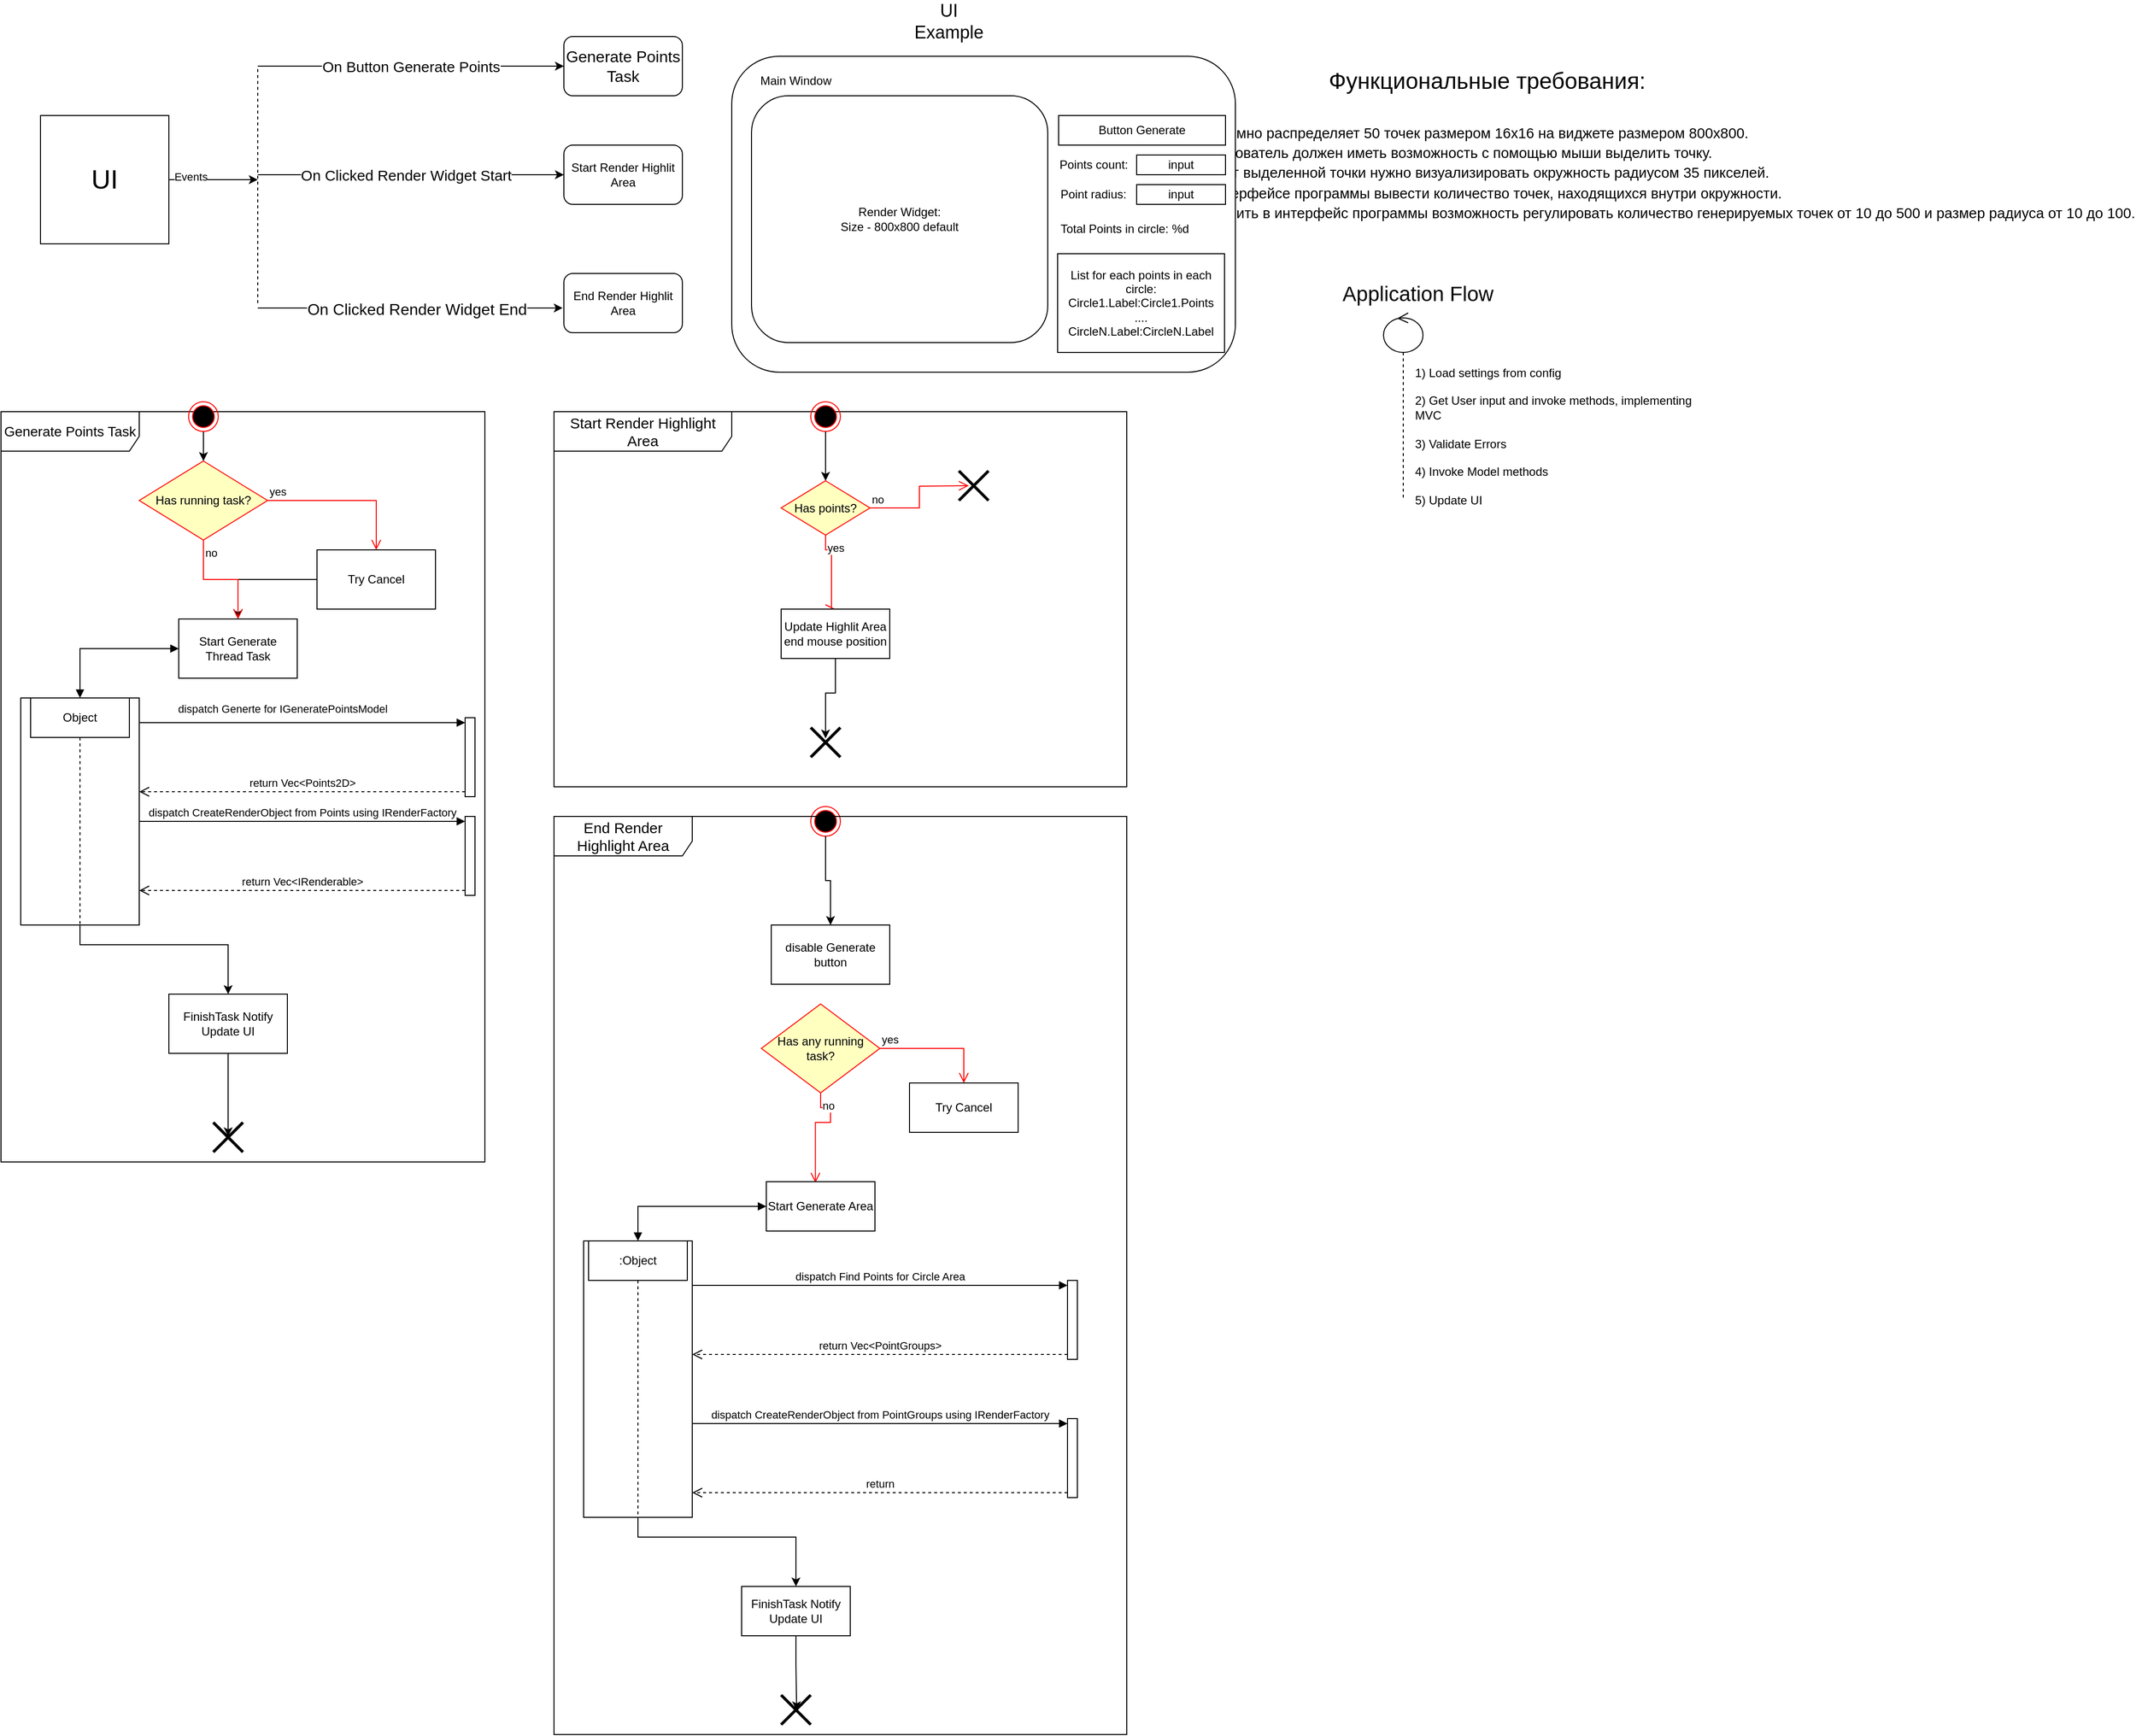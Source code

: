 <mxfile version="26.2.2">
  <diagram name="Страница — 1" id="SVgKzfAzc47woYF4sVIR">
    <mxGraphModel dx="1285" dy="971" grid="1" gridSize="10" guides="1" tooltips="1" connect="1" arrows="1" fold="1" page="1" pageScale="1" pageWidth="827" pageHeight="1169" math="0" shadow="0">
      <root>
        <mxCell id="0" />
        <mxCell id="1" parent="0" />
        <mxCell id="uWFS6NgJ9AG8Ibt9EDaT-5" style="edgeStyle=orthogonalEdgeStyle;rounded=0;orthogonalLoop=1;jettySize=auto;html=1;" parent="1" source="uWFS6NgJ9AG8Ibt9EDaT-1" edge="1">
          <mxGeometry relative="1" as="geometry">
            <mxPoint x="280" y="195" as="targetPoint" />
          </mxGeometry>
        </mxCell>
        <mxCell id="uWFS6NgJ9AG8Ibt9EDaT-86" value="Events" style="edgeLabel;html=1;align=center;verticalAlign=middle;resizable=0;points=[];" parent="uWFS6NgJ9AG8Ibt9EDaT-5" vertex="1" connectable="0">
          <mxGeometry x="-0.527" y="3" relative="1" as="geometry">
            <mxPoint as="offset" />
          </mxGeometry>
        </mxCell>
        <mxCell id="uWFS6NgJ9AG8Ibt9EDaT-1" value="&lt;font style=&quot;font-size: 27px;&quot;&gt;UI&lt;/font&gt;" style="whiteSpace=wrap;html=1;aspect=fixed;" parent="1" vertex="1">
          <mxGeometry x="60" y="130" width="130" height="130" as="geometry" />
        </mxCell>
        <mxCell id="uWFS6NgJ9AG8Ibt9EDaT-4" value="" style="endArrow=none;dashed=1;html=1;rounded=0;" parent="1" edge="1">
          <mxGeometry width="50" height="50" relative="1" as="geometry">
            <mxPoint x="280" y="320" as="sourcePoint" />
            <mxPoint x="280" y="80" as="targetPoint" />
            <Array as="points">
              <mxPoint x="280" y="200" />
              <mxPoint x="280" y="140" />
            </Array>
          </mxGeometry>
        </mxCell>
        <mxCell id="uWFS6NgJ9AG8Ibt9EDaT-51" value="" style="group" parent="1" vertex="1" connectable="0">
          <mxGeometry x="20" y="420" width="490" height="770" as="geometry" />
        </mxCell>
        <mxCell id="uWFS6NgJ9AG8Ibt9EDaT-8" value="&lt;font style=&quot;font-size: 14px;&quot;&gt;Generate Points Task&lt;/font&gt;" style="shape=umlFrame;whiteSpace=wrap;html=1;pointerEvents=0;width=140;height=40;" parent="uWFS6NgJ9AG8Ibt9EDaT-51" vertex="1">
          <mxGeometry y="10" width="490" height="760" as="geometry" />
        </mxCell>
        <mxCell id="uWFS6NgJ9AG8Ibt9EDaT-19" style="edgeStyle=orthogonalEdgeStyle;rounded=0;orthogonalLoop=1;jettySize=auto;html=1;entryX=0.5;entryY=0;entryDx=0;entryDy=0;" parent="uWFS6NgJ9AG8Ibt9EDaT-51" source="uWFS6NgJ9AG8Ibt9EDaT-15" target="uWFS6NgJ9AG8Ibt9EDaT-17" edge="1">
          <mxGeometry relative="1" as="geometry" />
        </mxCell>
        <mxCell id="uWFS6NgJ9AG8Ibt9EDaT-15" value="Try Cancel" style="rounded=0;whiteSpace=wrap;html=1;" parent="uWFS6NgJ9AG8Ibt9EDaT-51" vertex="1">
          <mxGeometry x="320" y="150" width="120" height="60" as="geometry" />
        </mxCell>
        <mxCell id="uWFS6NgJ9AG8Ibt9EDaT-17" value="Start Generate Thread Task" style="rounded=0;whiteSpace=wrap;html=1;" parent="uWFS6NgJ9AG8Ibt9EDaT-51" vertex="1">
          <mxGeometry x="180" y="220" width="120" height="60" as="geometry" />
        </mxCell>
        <mxCell id="uWFS6NgJ9AG8Ibt9EDaT-47" style="edgeStyle=orthogonalEdgeStyle;rounded=0;orthogonalLoop=1;jettySize=auto;html=1;entryX=0.5;entryY=0;entryDx=0;entryDy=0;" parent="uWFS6NgJ9AG8Ibt9EDaT-51" source="uWFS6NgJ9AG8Ibt9EDaT-20" target="uWFS6NgJ9AG8Ibt9EDaT-46" edge="1">
          <mxGeometry relative="1" as="geometry">
            <Array as="points">
              <mxPoint x="80" y="550" />
              <mxPoint x="230" y="550" />
            </Array>
          </mxGeometry>
        </mxCell>
        <mxCell id="uWFS6NgJ9AG8Ibt9EDaT-20" value="" style="rounded=0;whiteSpace=wrap;html=1;" parent="uWFS6NgJ9AG8Ibt9EDaT-51" vertex="1">
          <mxGeometry x="20" y="300" width="120" height="230" as="geometry" />
        </mxCell>
        <mxCell id="uWFS6NgJ9AG8Ibt9EDaT-21" value="" style="endArrow=block;startArrow=block;endFill=1;startFill=1;html=1;rounded=0;entryX=0;entryY=0.5;entryDx=0;entryDy=0;exitX=0.5;exitY=0;exitDx=0;exitDy=0;" parent="uWFS6NgJ9AG8Ibt9EDaT-51" source="uWFS6NgJ9AG8Ibt9EDaT-20" target="uWFS6NgJ9AG8Ibt9EDaT-17" edge="1">
          <mxGeometry width="160" relative="1" as="geometry">
            <mxPoint x="70" y="490" as="sourcePoint" />
            <mxPoint x="230" y="490" as="targetPoint" />
            <Array as="points">
              <mxPoint x="80" y="250" />
            </Array>
          </mxGeometry>
        </mxCell>
        <mxCell id="uWFS6NgJ9AG8Ibt9EDaT-22" value="" style="html=1;points=[[0,0,0,0,5],[0,1,0,0,-5],[1,0,0,0,5],[1,1,0,0,-5]];perimeter=orthogonalPerimeter;outlineConnect=0;targetShapes=umlLifeline;portConstraint=eastwest;newEdgeStyle={&quot;curved&quot;:0,&quot;rounded&quot;:0};" parent="uWFS6NgJ9AG8Ibt9EDaT-51" vertex="1">
          <mxGeometry x="470" y="320" width="10" height="80" as="geometry" />
        </mxCell>
        <mxCell id="uWFS6NgJ9AG8Ibt9EDaT-23" value="dispatch Generte for IGeneratePointsModel" style="html=1;verticalAlign=bottom;endArrow=block;curved=0;rounded=0;entryX=0;entryY=0;entryDx=0;entryDy=5;" parent="uWFS6NgJ9AG8Ibt9EDaT-51" target="uWFS6NgJ9AG8Ibt9EDaT-22" edge="1">
          <mxGeometry x="-0.125" y="5" relative="1" as="geometry">
            <mxPoint x="140" y="325" as="sourcePoint" />
            <mxPoint as="offset" />
          </mxGeometry>
        </mxCell>
        <mxCell id="uWFS6NgJ9AG8Ibt9EDaT-24" value="return Vec&amp;lt;Points2D&amp;gt;" style="html=1;verticalAlign=bottom;endArrow=open;dashed=1;endSize=8;curved=0;rounded=0;exitX=0;exitY=1;exitDx=0;exitDy=-5;" parent="uWFS6NgJ9AG8Ibt9EDaT-51" source="uWFS6NgJ9AG8Ibt9EDaT-22" edge="1">
          <mxGeometry relative="1" as="geometry">
            <mxPoint x="140" y="395" as="targetPoint" />
          </mxGeometry>
        </mxCell>
        <mxCell id="uWFS6NgJ9AG8Ibt9EDaT-36" value="" style="shape=umlDestroy;whiteSpace=wrap;html=1;strokeWidth=3;targetShapes=umlLifeline;" parent="uWFS6NgJ9AG8Ibt9EDaT-51" vertex="1">
          <mxGeometry x="215" y="730" width="30" height="30" as="geometry" />
        </mxCell>
        <mxCell id="uWFS6NgJ9AG8Ibt9EDaT-37" value="Has running task?" style="rhombus;whiteSpace=wrap;html=1;fontColor=#000000;fillColor=#ffffc0;strokeColor=#ff0000;" parent="uWFS6NgJ9AG8Ibt9EDaT-51" vertex="1">
          <mxGeometry x="140" y="60" width="130" height="80" as="geometry" />
        </mxCell>
        <mxCell id="uWFS6NgJ9AG8Ibt9EDaT-38" value="yes" style="edgeStyle=orthogonalEdgeStyle;html=1;align=left;verticalAlign=bottom;endArrow=open;endSize=8;strokeColor=#ff0000;rounded=0;entryX=0.5;entryY=0;entryDx=0;entryDy=0;" parent="uWFS6NgJ9AG8Ibt9EDaT-51" source="uWFS6NgJ9AG8Ibt9EDaT-37" target="uWFS6NgJ9AG8Ibt9EDaT-15" edge="1">
          <mxGeometry x="-1" relative="1" as="geometry">
            <mxPoint x="320" y="180" as="targetPoint" />
          </mxGeometry>
        </mxCell>
        <mxCell id="uWFS6NgJ9AG8Ibt9EDaT-39" value="no" style="edgeStyle=orthogonalEdgeStyle;html=1;align=left;verticalAlign=top;endArrow=open;endSize=8;strokeColor=#ff0000;rounded=0;entryX=0.5;entryY=0;entryDx=0;entryDy=0;" parent="uWFS6NgJ9AG8Ibt9EDaT-51" source="uWFS6NgJ9AG8Ibt9EDaT-37" target="uWFS6NgJ9AG8Ibt9EDaT-17" edge="1">
          <mxGeometry x="-1" relative="1" as="geometry">
            <mxPoint x="180" y="260" as="targetPoint" />
          </mxGeometry>
        </mxCell>
        <mxCell id="uWFS6NgJ9AG8Ibt9EDaT-41" value="Object" style="shape=umlLifeline;perimeter=lifelinePerimeter;whiteSpace=wrap;html=1;container=1;dropTarget=0;collapsible=0;recursiveResize=0;outlineConnect=0;portConstraint=eastwest;newEdgeStyle={&quot;curved&quot;:0,&quot;rounded&quot;:0};" parent="uWFS6NgJ9AG8Ibt9EDaT-51" vertex="1">
          <mxGeometry x="30" y="300" width="100" height="230" as="geometry" />
        </mxCell>
        <mxCell id="uWFS6NgJ9AG8Ibt9EDaT-42" value="" style="html=1;points=[[0,0,0,0,5],[0,1,0,0,-5],[1,0,0,0,5],[1,1,0,0,-5]];perimeter=orthogonalPerimeter;outlineConnect=0;targetShapes=umlLifeline;portConstraint=eastwest;newEdgeStyle={&quot;curved&quot;:0,&quot;rounded&quot;:0};" parent="uWFS6NgJ9AG8Ibt9EDaT-51" vertex="1">
          <mxGeometry x="470" y="420" width="10" height="80" as="geometry" />
        </mxCell>
        <mxCell id="uWFS6NgJ9AG8Ibt9EDaT-43" value="dispatch CreateRenderObject from Points using IRenderFactory" style="html=1;verticalAlign=bottom;endArrow=block;curved=0;rounded=0;entryX=0;entryY=0;entryDx=0;entryDy=5;" parent="uWFS6NgJ9AG8Ibt9EDaT-51" target="uWFS6NgJ9AG8Ibt9EDaT-42" edge="1">
          <mxGeometry relative="1" as="geometry">
            <mxPoint x="140" y="425" as="sourcePoint" />
          </mxGeometry>
        </mxCell>
        <mxCell id="uWFS6NgJ9AG8Ibt9EDaT-44" value="return Vec&amp;lt;IRenderable&amp;gt;" style="html=1;verticalAlign=bottom;endArrow=open;dashed=1;endSize=8;curved=0;rounded=0;exitX=0;exitY=1;exitDx=0;exitDy=-5;" parent="uWFS6NgJ9AG8Ibt9EDaT-51" source="uWFS6NgJ9AG8Ibt9EDaT-42" edge="1">
          <mxGeometry relative="1" as="geometry">
            <mxPoint x="140" y="495" as="targetPoint" />
          </mxGeometry>
        </mxCell>
        <mxCell id="uWFS6NgJ9AG8Ibt9EDaT-46" value="FinishTask Notify Update UI" style="rounded=0;whiteSpace=wrap;html=1;" parent="uWFS6NgJ9AG8Ibt9EDaT-51" vertex="1">
          <mxGeometry x="170" y="600" width="120" height="60" as="geometry" />
        </mxCell>
        <mxCell id="uWFS6NgJ9AG8Ibt9EDaT-48" style="edgeStyle=orthogonalEdgeStyle;rounded=0;orthogonalLoop=1;jettySize=auto;html=1;entryX=0.5;entryY=0.467;entryDx=0;entryDy=0;entryPerimeter=0;" parent="uWFS6NgJ9AG8Ibt9EDaT-51" source="uWFS6NgJ9AG8Ibt9EDaT-46" target="uWFS6NgJ9AG8Ibt9EDaT-36" edge="1">
          <mxGeometry relative="1" as="geometry" />
        </mxCell>
        <mxCell id="uWFS6NgJ9AG8Ibt9EDaT-50" style="edgeStyle=orthogonalEdgeStyle;rounded=0;orthogonalLoop=1;jettySize=auto;html=1;entryX=0.5;entryY=0;entryDx=0;entryDy=0;" parent="uWFS6NgJ9AG8Ibt9EDaT-51" source="uWFS6NgJ9AG8Ibt9EDaT-49" target="uWFS6NgJ9AG8Ibt9EDaT-37" edge="1">
          <mxGeometry relative="1" as="geometry" />
        </mxCell>
        <mxCell id="uWFS6NgJ9AG8Ibt9EDaT-49" value="" style="ellipse;html=1;shape=endState;fillColor=#000000;strokeColor=#ff0000;" parent="uWFS6NgJ9AG8Ibt9EDaT-51" vertex="1">
          <mxGeometry x="190" width="30" height="30" as="geometry" />
        </mxCell>
        <mxCell id="uWFS6NgJ9AG8Ibt9EDaT-64" value="" style="group" parent="1" vertex="1" connectable="0">
          <mxGeometry x="1360" y="80" width="650" height="215" as="geometry" />
        </mxCell>
        <mxCell id="uWFS6NgJ9AG8Ibt9EDaT-56" value="&lt;font style=&quot;font-size: 23px;&quot;&gt;Функциональные требования:&lt;/font&gt;" style="text;html=1;align=center;verticalAlign=middle;whiteSpace=wrap;rounded=0;" parent="uWFS6NgJ9AG8Ibt9EDaT-64" vertex="1">
          <mxGeometry width="330" height="30" as="geometry" />
        </mxCell>
        <mxCell id="uWFS6NgJ9AG8Ibt9EDaT-62" value="&lt;ul style=&quot;color: rgb(26, 26, 26); font-family: &amp;quot;YS Text&amp;quot;, Arial, sans-serif; font-size: 14px; text-align: start; background-color: rgb(255, 255, 255); margin-bottom: 0px; margin-top: 0px;&quot;&gt;&lt;li style=&quot;background-color: transparent; color: rgb(0, 0, 0); font-family: arial, sans-serif; font-size: 11pt; font-variant-numeric: normal; font-variant-east-asian: normal; font-variant-alternates: normal; font-variant-position: normal; font-variant-emoji: normal; list-style-type: disc; vertical-align: baseline; white-space: pre;&quot; dir=&quot;ltr&quot;&gt;&lt;p style=&quot;line-height: 1.38; margin-bottom: 0pt; margin-top: 0pt;&quot; dir=&quot;ltr&quot;&gt;&lt;span style=&quot;background-color: transparent; font-size: 11pt; font-variant-numeric: normal; font-variant-east-asian: normal; font-variant-alternates: normal; font-variant-position: normal; font-variant-emoji: normal; vertical-align: baseline; text-wrap-mode: wrap;&quot;&gt;Рандомно распределяет 50 точек размером 16х16 на виджете размером 800х800.&lt;/span&gt;&lt;/p&gt;&lt;/li&gt;&lt;li style=&quot;background-color: transparent; color: rgb(0, 0, 0); font-family: arial, sans-serif; font-size: 11pt; font-variant-numeric: normal; font-variant-east-asian: normal; font-variant-alternates: normal; font-variant-position: normal; font-variant-emoji: normal; list-style-type: disc; vertical-align: baseline; white-space: pre;&quot; dir=&quot;ltr&quot;&gt;&lt;p style=&quot;line-height: 1.38; margin-bottom: 0pt; margin-top: 0pt;&quot; dir=&quot;ltr&quot;&gt;&lt;span style=&quot;background-color: transparent; font-size: 11pt; font-variant-numeric: normal; font-variant-east-asian: normal; font-variant-alternates: normal; font-variant-position: normal; font-variant-emoji: normal; vertical-align: baseline; text-wrap-mode: wrap;&quot;&gt;Пользователь должен иметь возможность с помощью мыши выделить точку.&lt;/span&gt;&lt;/p&gt;&lt;/li&gt;&lt;li style=&quot;background-color: transparent; color: rgb(0, 0, 0); font-family: arial, sans-serif; font-size: 11pt; font-variant-numeric: normal; font-variant-east-asian: normal; font-variant-alternates: normal; font-variant-position: normal; font-variant-emoji: normal; list-style-type: disc; vertical-align: baseline; white-space: pre;&quot; dir=&quot;ltr&quot;&gt;&lt;p style=&quot;line-height: 1.38; margin-bottom: 0pt; margin-top: 0pt;&quot; dir=&quot;ltr&quot;&gt;&lt;span style=&quot;background-color: transparent; font-size: 11pt; font-variant-numeric: normal; font-variant-east-asian: normal; font-variant-alternates: normal; font-variant-position: normal; font-variant-emoji: normal; vertical-align: baseline; text-wrap-mode: wrap;&quot;&gt;Вокруг выделенной точки нужно визуализировать окружность радиусом 35 пикселей.&lt;/span&gt;&lt;/p&gt;&lt;/li&gt;&lt;li style=&quot;background-color: transparent; color: rgb(0, 0, 0); font-family: arial, sans-serif; font-size: 11pt; font-variant-numeric: normal; font-variant-east-asian: normal; font-variant-alternates: normal; font-variant-position: normal; font-variant-emoji: normal; list-style-type: disc; vertical-align: baseline; white-space: pre;&quot; dir=&quot;ltr&quot;&gt;&lt;p style=&quot;line-height: 1.38; margin-bottom: 0pt; margin-top: 0pt;&quot; dir=&quot;ltr&quot;&gt;&lt;span style=&quot;background-color: transparent; font-size: 11pt; font-variant-numeric: normal; font-variant-east-asian: normal; font-variant-alternates: normal; font-variant-position: normal; font-variant-emoji: normal; vertical-align: baseline; text-wrap-mode: wrap;&quot;&gt;В интерфейсе программы вывести количество точек, находящихся внутри окружности.&lt;/span&gt;&lt;/p&gt;&lt;/li&gt;&lt;li style=&quot;background-color: transparent; color: rgb(0, 0, 0); font-family: arial, sans-serif; font-size: 11pt; font-variant-numeric: normal; font-variant-east-asian: normal; font-variant-alternates: normal; font-variant-position: normal; font-variant-emoji: normal; list-style-type: disc; vertical-align: baseline; white-space: pre;&quot; dir=&quot;ltr&quot;&gt;&lt;p style=&quot;line-height: 1.38; margin-bottom: 0pt; margin-top: 0pt;&quot; dir=&quot;ltr&quot;&gt;&lt;span style=&quot;background-color: transparent; font-size: 11pt; font-variant-numeric: normal; font-variant-east-asian: normal; font-variant-alternates: normal; font-variant-position: normal; font-variant-emoji: normal; vertical-align: baseline; text-wrap-mode: wrap;&quot;&gt;Добавить в интерфейс программы возможность регулировать количество генерируемых точек от 10 до 500 и размер радиуса от 10 до 100.&lt;/span&gt;&lt;/p&gt;&lt;/li&gt;&lt;/ul&gt;" style="text;html=1;align=center;verticalAlign=middle;whiteSpace=wrap;rounded=0;" parent="uWFS6NgJ9AG8Ibt9EDaT-64" vertex="1">
          <mxGeometry width="650" height="215" as="geometry" />
        </mxCell>
        <mxCell id="uWFS6NgJ9AG8Ibt9EDaT-65" value="" style="group" parent="1" vertex="1" connectable="0">
          <mxGeometry x="760" y="20" width="510" height="370" as="geometry" />
        </mxCell>
        <mxCell id="uWFS6NgJ9AG8Ibt9EDaT-53" value="&lt;font style=&quot;font-size: 18px;&quot;&gt;UI Example&lt;/font&gt;" style="text;html=1;align=center;verticalAlign=middle;whiteSpace=wrap;rounded=0;" parent="uWFS6NgJ9AG8Ibt9EDaT-65" vertex="1">
          <mxGeometry x="190" width="60" height="30" as="geometry" />
        </mxCell>
        <mxCell id="fk3tUwRMxfBhT-qjf-Wo-42" value="" style="group" vertex="1" connectable="0" parent="uWFS6NgJ9AG8Ibt9EDaT-65">
          <mxGeometry y="50" width="511" height="320" as="geometry" />
        </mxCell>
        <mxCell id="uWFS6NgJ9AG8Ibt9EDaT-52" value="" style="rounded=1;whiteSpace=wrap;html=1;" parent="fk3tUwRMxfBhT-qjf-Wo-42" vertex="1">
          <mxGeometry width="510" height="320" as="geometry" />
        </mxCell>
        <mxCell id="uWFS6NgJ9AG8Ibt9EDaT-54" value="Main Window" style="text;html=1;align=center;verticalAlign=middle;whiteSpace=wrap;rounded=0;" parent="fk3tUwRMxfBhT-qjf-Wo-42" vertex="1">
          <mxGeometry x="10" y="10" width="110" height="30" as="geometry" />
        </mxCell>
        <mxCell id="uWFS6NgJ9AG8Ibt9EDaT-55" value="Render Widget:&lt;br&gt;Size - 800x800 default" style="rounded=1;whiteSpace=wrap;html=1;" parent="fk3tUwRMxfBhT-qjf-Wo-42" vertex="1">
          <mxGeometry x="20" y="40" width="300" height="250" as="geometry" />
        </mxCell>
        <mxCell id="uWFS6NgJ9AG8Ibt9EDaT-57" value="Button Generate" style="rounded=0;whiteSpace=wrap;html=1;" parent="fk3tUwRMxfBhT-qjf-Wo-42" vertex="1">
          <mxGeometry x="331" y="60" width="169" height="30" as="geometry" />
        </mxCell>
        <mxCell id="uWFS6NgJ9AG8Ibt9EDaT-58" value="Points count:" style="text;html=1;align=left;verticalAlign=middle;whiteSpace=wrap;rounded=0;" parent="fk3tUwRMxfBhT-qjf-Wo-42" vertex="1">
          <mxGeometry x="330" y="95" width="80" height="30" as="geometry" />
        </mxCell>
        <mxCell id="uWFS6NgJ9AG8Ibt9EDaT-59" value="input" style="rounded=0;whiteSpace=wrap;html=1;" parent="fk3tUwRMxfBhT-qjf-Wo-42" vertex="1">
          <mxGeometry x="410" y="100" width="90" height="20" as="geometry" />
        </mxCell>
        <mxCell id="uWFS6NgJ9AG8Ibt9EDaT-60" value="Total Points in circle: %d" style="text;html=1;align=left;verticalAlign=middle;whiteSpace=wrap;rounded=0;" parent="fk3tUwRMxfBhT-qjf-Wo-42" vertex="1">
          <mxGeometry x="331" y="160" width="180" height="30" as="geometry" />
        </mxCell>
        <mxCell id="uWFS6NgJ9AG8Ibt9EDaT-61" value="List for each points in each circle:&lt;br&gt;Circle1.Label:Circle1.Points&lt;br&gt;....&lt;br&gt;CircleN.Label:CircleN.Label" style="rounded=0;whiteSpace=wrap;html=1;" parent="fk3tUwRMxfBhT-qjf-Wo-42" vertex="1">
          <mxGeometry x="330" y="200" width="169" height="100" as="geometry" />
        </mxCell>
        <mxCell id="fk3tUwRMxfBhT-qjf-Wo-40" value="Point radius:" style="text;html=1;align=left;verticalAlign=middle;whiteSpace=wrap;rounded=0;" vertex="1" parent="fk3tUwRMxfBhT-qjf-Wo-42">
          <mxGeometry x="331" y="125" width="80" height="30" as="geometry" />
        </mxCell>
        <mxCell id="fk3tUwRMxfBhT-qjf-Wo-41" value="input" style="rounded=0;whiteSpace=wrap;html=1;" vertex="1" parent="fk3tUwRMxfBhT-qjf-Wo-42">
          <mxGeometry x="410" y="130" width="90" height="20" as="geometry" />
        </mxCell>
        <mxCell id="uWFS6NgJ9AG8Ibt9EDaT-73" value="" style="group" parent="1" vertex="1" connectable="0">
          <mxGeometry x="1360" y="295" width="400" height="235" as="geometry" />
        </mxCell>
        <mxCell id="uWFS6NgJ9AG8Ibt9EDaT-67" value="&lt;font style=&quot;font-size: 21px;&quot;&gt;Application Flow&lt;/font&gt;" style="text;html=1;align=center;verticalAlign=middle;whiteSpace=wrap;rounded=0;" parent="uWFS6NgJ9AG8Ibt9EDaT-73" vertex="1">
          <mxGeometry width="190" height="30" as="geometry" />
        </mxCell>
        <mxCell id="uWFS6NgJ9AG8Ibt9EDaT-68" value="1) Load settings from config&lt;br&gt;&lt;br&gt;&lt;span style=&quot;text-wrap-mode: nowrap;&quot;&gt;2) Get User input and invoke methods, implementing MVC&lt;br&gt;&lt;br&gt;&lt;/span&gt;&lt;span style=&quot;text-wrap-mode: nowrap;&quot;&gt;3) Validate Errors&lt;br&gt;&lt;br&gt;&lt;/span&gt;&lt;span style=&quot;text-wrap-mode: nowrap;&quot;&gt;4) Invoke Model methods&lt;br&gt;&lt;br&gt;5) Update UI&lt;br&gt;&lt;/span&gt;&lt;span style=&quot;text-wrap-mode: nowrap;&quot;&gt;&lt;/span&gt;&lt;span style=&quot;text-wrap-mode: nowrap;&quot;&gt;&lt;/span&gt;" style="text;html=1;align=left;verticalAlign=middle;whiteSpace=wrap;rounded=0;" parent="uWFS6NgJ9AG8Ibt9EDaT-73" vertex="1">
          <mxGeometry x="90" y="85" width="310" height="150" as="geometry" />
        </mxCell>
        <mxCell id="uWFS6NgJ9AG8Ibt9EDaT-69" value="" style="shape=umlLifeline;perimeter=lifelinePerimeter;whiteSpace=wrap;html=1;container=1;dropTarget=0;collapsible=0;recursiveResize=0;outlineConnect=0;portConstraint=eastwest;newEdgeStyle={&quot;curved&quot;:0,&quot;rounded&quot;:0};participant=umlControl;" parent="uWFS6NgJ9AG8Ibt9EDaT-73" vertex="1">
          <mxGeometry x="60" y="35" width="40" height="190" as="geometry" />
        </mxCell>
        <mxCell id="uWFS6NgJ9AG8Ibt9EDaT-83" value="" style="group" parent="1" vertex="1" connectable="0">
          <mxGeometry x="280" y="290" width="430" height="60" as="geometry" />
        </mxCell>
        <mxCell id="uWFS6NgJ9AG8Ibt9EDaT-80" value="End Render Highlit Area" style="rounded=1;whiteSpace=wrap;html=1;" parent="uWFS6NgJ9AG8Ibt9EDaT-83" vertex="1">
          <mxGeometry x="310" width="120" height="60" as="geometry" />
        </mxCell>
        <mxCell id="uWFS6NgJ9AG8Ibt9EDaT-81" value="" style="endArrow=classic;html=1;rounded=0;entryX=-0.01;entryY=0.583;entryDx=0;entryDy=0;entryPerimeter=0;" parent="uWFS6NgJ9AG8Ibt9EDaT-83" target="uWFS6NgJ9AG8Ibt9EDaT-80" edge="1">
          <mxGeometry width="50" height="50" relative="1" as="geometry">
            <mxPoint y="35" as="sourcePoint" />
            <mxPoint x="50" y="-15" as="targetPoint" />
          </mxGeometry>
        </mxCell>
        <mxCell id="uWFS6NgJ9AG8Ibt9EDaT-82" value="&lt;font style=&quot;font-size: 16px;&quot;&gt;On Clicked Render Widget End&lt;/font&gt;" style="edgeLabel;html=1;align=center;verticalAlign=middle;resizable=0;points=[];" parent="uWFS6NgJ9AG8Ibt9EDaT-81" vertex="1" connectable="0">
          <mxGeometry x="-0.344" y="-1" relative="1" as="geometry">
            <mxPoint x="59" as="offset" />
          </mxGeometry>
        </mxCell>
        <mxCell id="uWFS6NgJ9AG8Ibt9EDaT-84" value="" style="group" parent="1" vertex="1" connectable="0">
          <mxGeometry x="280" y="160" width="430" height="60" as="geometry" />
        </mxCell>
        <mxCell id="uWFS6NgJ9AG8Ibt9EDaT-75" value="Start Render Highlit Area" style="rounded=1;whiteSpace=wrap;html=1;" parent="uWFS6NgJ9AG8Ibt9EDaT-84" vertex="1">
          <mxGeometry x="310" width="120" height="60" as="geometry" />
        </mxCell>
        <mxCell id="uWFS6NgJ9AG8Ibt9EDaT-78" value="" style="endArrow=classic;html=1;rounded=0;entryX=0;entryY=0.5;entryDx=0;entryDy=0;" parent="uWFS6NgJ9AG8Ibt9EDaT-84" target="uWFS6NgJ9AG8Ibt9EDaT-75" edge="1">
          <mxGeometry width="50" height="50" relative="1" as="geometry">
            <mxPoint y="30" as="sourcePoint" />
            <mxPoint x="50" y="-40" as="targetPoint" />
          </mxGeometry>
        </mxCell>
        <mxCell id="uWFS6NgJ9AG8Ibt9EDaT-79" value="&lt;font style=&quot;font-size: 15px;&quot;&gt;On Clicked Render Widget Start&lt;/font&gt;" style="edgeLabel;html=1;align=center;verticalAlign=middle;resizable=0;points=[];" parent="uWFS6NgJ9AG8Ibt9EDaT-78" vertex="1" connectable="0">
          <mxGeometry x="-0.284" y="2" relative="1" as="geometry">
            <mxPoint x="39" y="2" as="offset" />
          </mxGeometry>
        </mxCell>
        <mxCell id="uWFS6NgJ9AG8Ibt9EDaT-85" value="" style="group" parent="1" vertex="1" connectable="0">
          <mxGeometry x="280" y="50" width="430" height="60" as="geometry" />
        </mxCell>
        <mxCell id="uWFS6NgJ9AG8Ibt9EDaT-6" value="" style="endArrow=classic;html=1;rounded=0;entryX=0;entryY=0.5;entryDx=0;entryDy=0;" parent="uWFS6NgJ9AG8Ibt9EDaT-85" target="uWFS6NgJ9AG8Ibt9EDaT-7" edge="1">
          <mxGeometry width="50" height="50" relative="1" as="geometry">
            <mxPoint y="30" as="sourcePoint" />
            <mxPoint x="120" y="30" as="targetPoint" />
          </mxGeometry>
        </mxCell>
        <mxCell id="uWFS6NgJ9AG8Ibt9EDaT-14" value="&lt;font style=&quot;font-size: 15px;&quot;&gt;On Button Generate Points&lt;/font&gt;" style="edgeLabel;html=1;align=center;verticalAlign=middle;resizable=0;points=[];" parent="uWFS6NgJ9AG8Ibt9EDaT-6" vertex="1" connectable="0">
          <mxGeometry x="-0.1" y="2" relative="1" as="geometry">
            <mxPoint x="15" y="2" as="offset" />
          </mxGeometry>
        </mxCell>
        <mxCell id="uWFS6NgJ9AG8Ibt9EDaT-7" value="&lt;font style=&quot;font-size: 16px;&quot;&gt;Generate Points Task&lt;/font&gt;" style="rounded=1;whiteSpace=wrap;html=1;" parent="uWFS6NgJ9AG8Ibt9EDaT-85" vertex="1">
          <mxGeometry x="310" width="120" height="60" as="geometry" />
        </mxCell>
        <mxCell id="fk3tUwRMxfBhT-qjf-Wo-12" value="" style="ellipse;html=1;shape=endState;fillColor=#000000;strokeColor=#ff0000;" vertex="1" parent="1">
          <mxGeometry x="840" y="830" width="30" height="30" as="geometry" />
        </mxCell>
        <mxCell id="fk3tUwRMxfBhT-qjf-Wo-13" value="" style="group" vertex="1" connectable="0" parent="1">
          <mxGeometry x="580" y="420" width="580" height="390" as="geometry" />
        </mxCell>
        <mxCell id="fk3tUwRMxfBhT-qjf-Wo-1" value="&lt;font style=&quot;font-size: 15px;&quot;&gt;Start Render Highlight Area&lt;/font&gt;" style="shape=umlFrame;whiteSpace=wrap;html=1;pointerEvents=0;width=180;height=40;" vertex="1" parent="fk3tUwRMxfBhT-qjf-Wo-13">
          <mxGeometry y="10" width="580" height="380" as="geometry" />
        </mxCell>
        <mxCell id="fk3tUwRMxfBhT-qjf-Wo-6" style="edgeStyle=orthogonalEdgeStyle;rounded=0;orthogonalLoop=1;jettySize=auto;html=1;" edge="1" parent="fk3tUwRMxfBhT-qjf-Wo-13" source="fk3tUwRMxfBhT-qjf-Wo-2" target="fk3tUwRMxfBhT-qjf-Wo-3">
          <mxGeometry relative="1" as="geometry" />
        </mxCell>
        <mxCell id="fk3tUwRMxfBhT-qjf-Wo-2" value="" style="ellipse;html=1;shape=endState;fillColor=#000000;strokeColor=#ff0000;" vertex="1" parent="fk3tUwRMxfBhT-qjf-Wo-13">
          <mxGeometry x="260" width="30" height="30" as="geometry" />
        </mxCell>
        <mxCell id="fk3tUwRMxfBhT-qjf-Wo-3" value="Has points?" style="rhombus;whiteSpace=wrap;html=1;fontColor=#000000;fillColor=#ffffc0;strokeColor=#ff0000;" vertex="1" parent="fk3tUwRMxfBhT-qjf-Wo-13">
          <mxGeometry x="230" y="80" width="90" height="55" as="geometry" />
        </mxCell>
        <mxCell id="fk3tUwRMxfBhT-qjf-Wo-4" value="no" style="edgeStyle=orthogonalEdgeStyle;html=1;align=left;verticalAlign=bottom;endArrow=open;endSize=8;strokeColor=#ff0000;rounded=0;" edge="1" source="fk3tUwRMxfBhT-qjf-Wo-3" parent="fk3tUwRMxfBhT-qjf-Wo-13">
          <mxGeometry x="-1" relative="1" as="geometry">
            <mxPoint x="420" y="85" as="targetPoint" />
          </mxGeometry>
        </mxCell>
        <mxCell id="fk3tUwRMxfBhT-qjf-Wo-5" value="yes" style="edgeStyle=orthogonalEdgeStyle;html=1;align=left;verticalAlign=top;endArrow=open;endSize=8;strokeColor=#ff0000;rounded=0;entryX=0.5;entryY=0;entryDx=0;entryDy=0;" edge="1" source="fk3tUwRMxfBhT-qjf-Wo-3" parent="fk3tUwRMxfBhT-qjf-Wo-13" target="fk3tUwRMxfBhT-qjf-Wo-8">
          <mxGeometry x="-1" relative="1" as="geometry">
            <mxPoint x="280" y="165" as="targetPoint" />
            <Array as="points">
              <mxPoint x="275" y="150" />
              <mxPoint x="281" y="150" />
              <mxPoint x="281" y="210" />
            </Array>
          </mxGeometry>
        </mxCell>
        <mxCell id="fk3tUwRMxfBhT-qjf-Wo-7" value="" style="shape=umlDestroy;whiteSpace=wrap;html=1;strokeWidth=3;targetShapes=umlLifeline;" vertex="1" parent="fk3tUwRMxfBhT-qjf-Wo-13">
          <mxGeometry x="410" y="70" width="30" height="30" as="geometry" />
        </mxCell>
        <mxCell id="fk3tUwRMxfBhT-qjf-Wo-8" value="Update Highlit Area&lt;br&gt;end mouse position" style="html=1;whiteSpace=wrap;" vertex="1" parent="fk3tUwRMxfBhT-qjf-Wo-13">
          <mxGeometry x="230" y="210" width="110" height="50" as="geometry" />
        </mxCell>
        <mxCell id="fk3tUwRMxfBhT-qjf-Wo-9" value="" style="shape=umlDestroy;whiteSpace=wrap;html=1;strokeWidth=3;targetShapes=umlLifeline;" vertex="1" parent="fk3tUwRMxfBhT-qjf-Wo-13">
          <mxGeometry x="260" y="330" width="30" height="30" as="geometry" />
        </mxCell>
        <mxCell id="fk3tUwRMxfBhT-qjf-Wo-10" style="edgeStyle=orthogonalEdgeStyle;rounded=0;orthogonalLoop=1;jettySize=auto;html=1;entryX=0.5;entryY=0.367;entryDx=0;entryDy=0;entryPerimeter=0;" edge="1" parent="fk3tUwRMxfBhT-qjf-Wo-13" source="fk3tUwRMxfBhT-qjf-Wo-8" target="fk3tUwRMxfBhT-qjf-Wo-9">
          <mxGeometry relative="1" as="geometry" />
        </mxCell>
        <mxCell id="fk3tUwRMxfBhT-qjf-Wo-39" value="" style="group" vertex="1" connectable="0" parent="1">
          <mxGeometry x="580" y="840" width="580" height="930" as="geometry" />
        </mxCell>
        <mxCell id="fk3tUwRMxfBhT-qjf-Wo-11" value="&lt;span style=&quot;font-size: 15px;&quot;&gt;End Render Highlight Area&lt;/span&gt;" style="shape=umlFrame;whiteSpace=wrap;html=1;pointerEvents=0;width=140;height=40;" vertex="1" parent="fk3tUwRMxfBhT-qjf-Wo-39">
          <mxGeometry width="580" height="930" as="geometry" />
        </mxCell>
        <mxCell id="fk3tUwRMxfBhT-qjf-Wo-16" style="edgeStyle=orthogonalEdgeStyle;rounded=0;orthogonalLoop=1;jettySize=auto;html=1;entryX=0.5;entryY=0;entryDx=0;entryDy=0;" edge="1" parent="fk3tUwRMxfBhT-qjf-Wo-39" source="fk3tUwRMxfBhT-qjf-Wo-12" target="fk3tUwRMxfBhT-qjf-Wo-15">
          <mxGeometry relative="1" as="geometry" />
        </mxCell>
        <mxCell id="fk3tUwRMxfBhT-qjf-Wo-15" value="disable Generate button" style="rounded=0;whiteSpace=wrap;html=1;" vertex="1" parent="fk3tUwRMxfBhT-qjf-Wo-39">
          <mxGeometry x="220" y="110" width="120" height="60" as="geometry" />
        </mxCell>
        <mxCell id="fk3tUwRMxfBhT-qjf-Wo-18" value="Has any running task?" style="rhombus;whiteSpace=wrap;html=1;fontColor=#000000;fillColor=#ffffc0;strokeColor=#ff0000;" vertex="1" parent="fk3tUwRMxfBhT-qjf-Wo-39">
          <mxGeometry x="210" y="190" width="120" height="90" as="geometry" />
        </mxCell>
        <mxCell id="fk3tUwRMxfBhT-qjf-Wo-19" value="yes" style="edgeStyle=orthogonalEdgeStyle;html=1;align=left;verticalAlign=bottom;endArrow=open;endSize=8;strokeColor=#ff0000;rounded=0;entryX=0.5;entryY=0;entryDx=0;entryDy=0;" edge="1" source="fk3tUwRMxfBhT-qjf-Wo-18" parent="fk3tUwRMxfBhT-qjf-Wo-39" target="fk3tUwRMxfBhT-qjf-Wo-22">
          <mxGeometry x="-1" relative="1" as="geometry">
            <mxPoint x="400" y="230" as="targetPoint" />
          </mxGeometry>
        </mxCell>
        <mxCell id="fk3tUwRMxfBhT-qjf-Wo-20" value="no" style="edgeStyle=orthogonalEdgeStyle;html=1;align=left;verticalAlign=top;endArrow=open;endSize=8;strokeColor=#ff0000;rounded=0;entryX=0.452;entryY=0.023;entryDx=0;entryDy=0;entryPerimeter=0;" edge="1" source="fk3tUwRMxfBhT-qjf-Wo-18" parent="fk3tUwRMxfBhT-qjf-Wo-39" target="fk3tUwRMxfBhT-qjf-Wo-23">
          <mxGeometry x="-1" relative="1" as="geometry">
            <mxPoint x="260" y="310" as="targetPoint" />
            <Array as="points">
              <mxPoint x="270" y="295" />
              <mxPoint x="280" y="295" />
              <mxPoint x="280" y="310" />
              <mxPoint x="265" y="310" />
            </Array>
          </mxGeometry>
        </mxCell>
        <mxCell id="fk3tUwRMxfBhT-qjf-Wo-22" value="Try Cancel" style="html=1;whiteSpace=wrap;" vertex="1" parent="fk3tUwRMxfBhT-qjf-Wo-39">
          <mxGeometry x="360" y="270" width="110" height="50" as="geometry" />
        </mxCell>
        <mxCell id="fk3tUwRMxfBhT-qjf-Wo-23" value="Start Generate Area" style="html=1;whiteSpace=wrap;" vertex="1" parent="fk3tUwRMxfBhT-qjf-Wo-39">
          <mxGeometry x="215" y="370" width="110" height="50" as="geometry" />
        </mxCell>
        <mxCell id="fk3tUwRMxfBhT-qjf-Wo-36" style="edgeStyle=orthogonalEdgeStyle;rounded=0;orthogonalLoop=1;jettySize=auto;html=1;entryX=0.5;entryY=0;entryDx=0;entryDy=0;" edge="1" parent="fk3tUwRMxfBhT-qjf-Wo-39" source="fk3tUwRMxfBhT-qjf-Wo-25" target="fk3tUwRMxfBhT-qjf-Wo-35">
          <mxGeometry relative="1" as="geometry">
            <Array as="points">
              <mxPoint x="85" y="730" />
              <mxPoint x="245" y="730" />
            </Array>
          </mxGeometry>
        </mxCell>
        <mxCell id="fk3tUwRMxfBhT-qjf-Wo-25" value="" style="html=1;whiteSpace=wrap;" vertex="1" parent="fk3tUwRMxfBhT-qjf-Wo-39">
          <mxGeometry x="30" y="430" width="110" height="280" as="geometry" />
        </mxCell>
        <mxCell id="fk3tUwRMxfBhT-qjf-Wo-26" value="" style="endArrow=block;startArrow=block;endFill=1;startFill=1;html=1;rounded=0;entryX=0;entryY=0.5;entryDx=0;entryDy=0;exitX=0.5;exitY=0;exitDx=0;exitDy=0;" edge="1" parent="fk3tUwRMxfBhT-qjf-Wo-39" source="fk3tUwRMxfBhT-qjf-Wo-25" target="fk3tUwRMxfBhT-qjf-Wo-23">
          <mxGeometry width="160" relative="1" as="geometry">
            <mxPoint x="40" y="390" as="sourcePoint" />
            <mxPoint x="200" y="390" as="targetPoint" />
            <Array as="points">
              <mxPoint x="85" y="395" />
            </Array>
          </mxGeometry>
        </mxCell>
        <mxCell id="fk3tUwRMxfBhT-qjf-Wo-27" value=":Object" style="shape=umlLifeline;perimeter=lifelinePerimeter;whiteSpace=wrap;html=1;container=1;dropTarget=0;collapsible=0;recursiveResize=0;outlineConnect=0;portConstraint=eastwest;newEdgeStyle={&quot;curved&quot;:0,&quot;rounded&quot;:0};" vertex="1" parent="fk3tUwRMxfBhT-qjf-Wo-39">
          <mxGeometry x="35" y="430" width="100" height="280" as="geometry" />
        </mxCell>
        <mxCell id="fk3tUwRMxfBhT-qjf-Wo-28" value="" style="html=1;points=[[0,0,0,0,5],[0,1,0,0,-5],[1,0,0,0,5],[1,1,0,0,-5]];perimeter=orthogonalPerimeter;outlineConnect=0;targetShapes=umlLifeline;portConstraint=eastwest;newEdgeStyle={&quot;curved&quot;:0,&quot;rounded&quot;:0};" vertex="1" parent="fk3tUwRMxfBhT-qjf-Wo-39">
          <mxGeometry x="520" y="470" width="10" height="80" as="geometry" />
        </mxCell>
        <mxCell id="fk3tUwRMxfBhT-qjf-Wo-29" value="dispatch Find Points for Circle Area" style="html=1;verticalAlign=bottom;endArrow=block;curved=0;rounded=0;entryX=0;entryY=0;entryDx=0;entryDy=5;" edge="1" target="fk3tUwRMxfBhT-qjf-Wo-28" parent="fk3tUwRMxfBhT-qjf-Wo-39">
          <mxGeometry relative="1" as="geometry">
            <mxPoint x="140" y="475" as="sourcePoint" />
          </mxGeometry>
        </mxCell>
        <mxCell id="fk3tUwRMxfBhT-qjf-Wo-30" value="return Vec&amp;lt;PointGroups&amp;gt;" style="html=1;verticalAlign=bottom;endArrow=open;dashed=1;endSize=8;curved=0;rounded=0;exitX=0;exitY=1;exitDx=0;exitDy=-5;" edge="1" source="fk3tUwRMxfBhT-qjf-Wo-28" parent="fk3tUwRMxfBhT-qjf-Wo-39">
          <mxGeometry relative="1" as="geometry">
            <mxPoint x="140" y="545" as="targetPoint" />
          </mxGeometry>
        </mxCell>
        <mxCell id="fk3tUwRMxfBhT-qjf-Wo-31" value="" style="html=1;points=[[0,0,0,0,5],[0,1,0,0,-5],[1,0,0,0,5],[1,1,0,0,-5]];perimeter=orthogonalPerimeter;outlineConnect=0;targetShapes=umlLifeline;portConstraint=eastwest;newEdgeStyle={&quot;curved&quot;:0,&quot;rounded&quot;:0};" vertex="1" parent="fk3tUwRMxfBhT-qjf-Wo-39">
          <mxGeometry x="520" y="610" width="10" height="80" as="geometry" />
        </mxCell>
        <mxCell id="fk3tUwRMxfBhT-qjf-Wo-32" value="dispatch CreateRenderObject&amp;nbsp;from PointGroups using IRenderFactory" style="html=1;verticalAlign=bottom;endArrow=block;curved=0;rounded=0;entryX=0;entryY=0;entryDx=0;entryDy=5;" edge="1" target="fk3tUwRMxfBhT-qjf-Wo-31" parent="fk3tUwRMxfBhT-qjf-Wo-39">
          <mxGeometry relative="1" as="geometry">
            <mxPoint x="140" y="615" as="sourcePoint" />
          </mxGeometry>
        </mxCell>
        <mxCell id="fk3tUwRMxfBhT-qjf-Wo-33" value="return" style="html=1;verticalAlign=bottom;endArrow=open;dashed=1;endSize=8;curved=0;rounded=0;exitX=0;exitY=1;exitDx=0;exitDy=-5;" edge="1" source="fk3tUwRMxfBhT-qjf-Wo-31" parent="fk3tUwRMxfBhT-qjf-Wo-39">
          <mxGeometry relative="1" as="geometry">
            <mxPoint x="140" y="685" as="targetPoint" />
          </mxGeometry>
        </mxCell>
        <mxCell id="fk3tUwRMxfBhT-qjf-Wo-35" value="FinishTask Notify Update UI" style="html=1;whiteSpace=wrap;" vertex="1" parent="fk3tUwRMxfBhT-qjf-Wo-39">
          <mxGeometry x="190" y="780" width="110" height="50" as="geometry" />
        </mxCell>
        <mxCell id="fk3tUwRMxfBhT-qjf-Wo-37" value="" style="shape=umlDestroy;whiteSpace=wrap;html=1;strokeWidth=3;targetShapes=umlLifeline;" vertex="1" parent="fk3tUwRMxfBhT-qjf-Wo-39">
          <mxGeometry x="230" y="890" width="30" height="30" as="geometry" />
        </mxCell>
        <mxCell id="fk3tUwRMxfBhT-qjf-Wo-38" style="edgeStyle=orthogonalEdgeStyle;rounded=0;orthogonalLoop=1;jettySize=auto;html=1;entryX=0.524;entryY=0.514;entryDx=0;entryDy=0;entryPerimeter=0;" edge="1" parent="fk3tUwRMxfBhT-qjf-Wo-39" source="fk3tUwRMxfBhT-qjf-Wo-35" target="fk3tUwRMxfBhT-qjf-Wo-37">
          <mxGeometry relative="1" as="geometry" />
        </mxCell>
      </root>
    </mxGraphModel>
  </diagram>
</mxfile>
